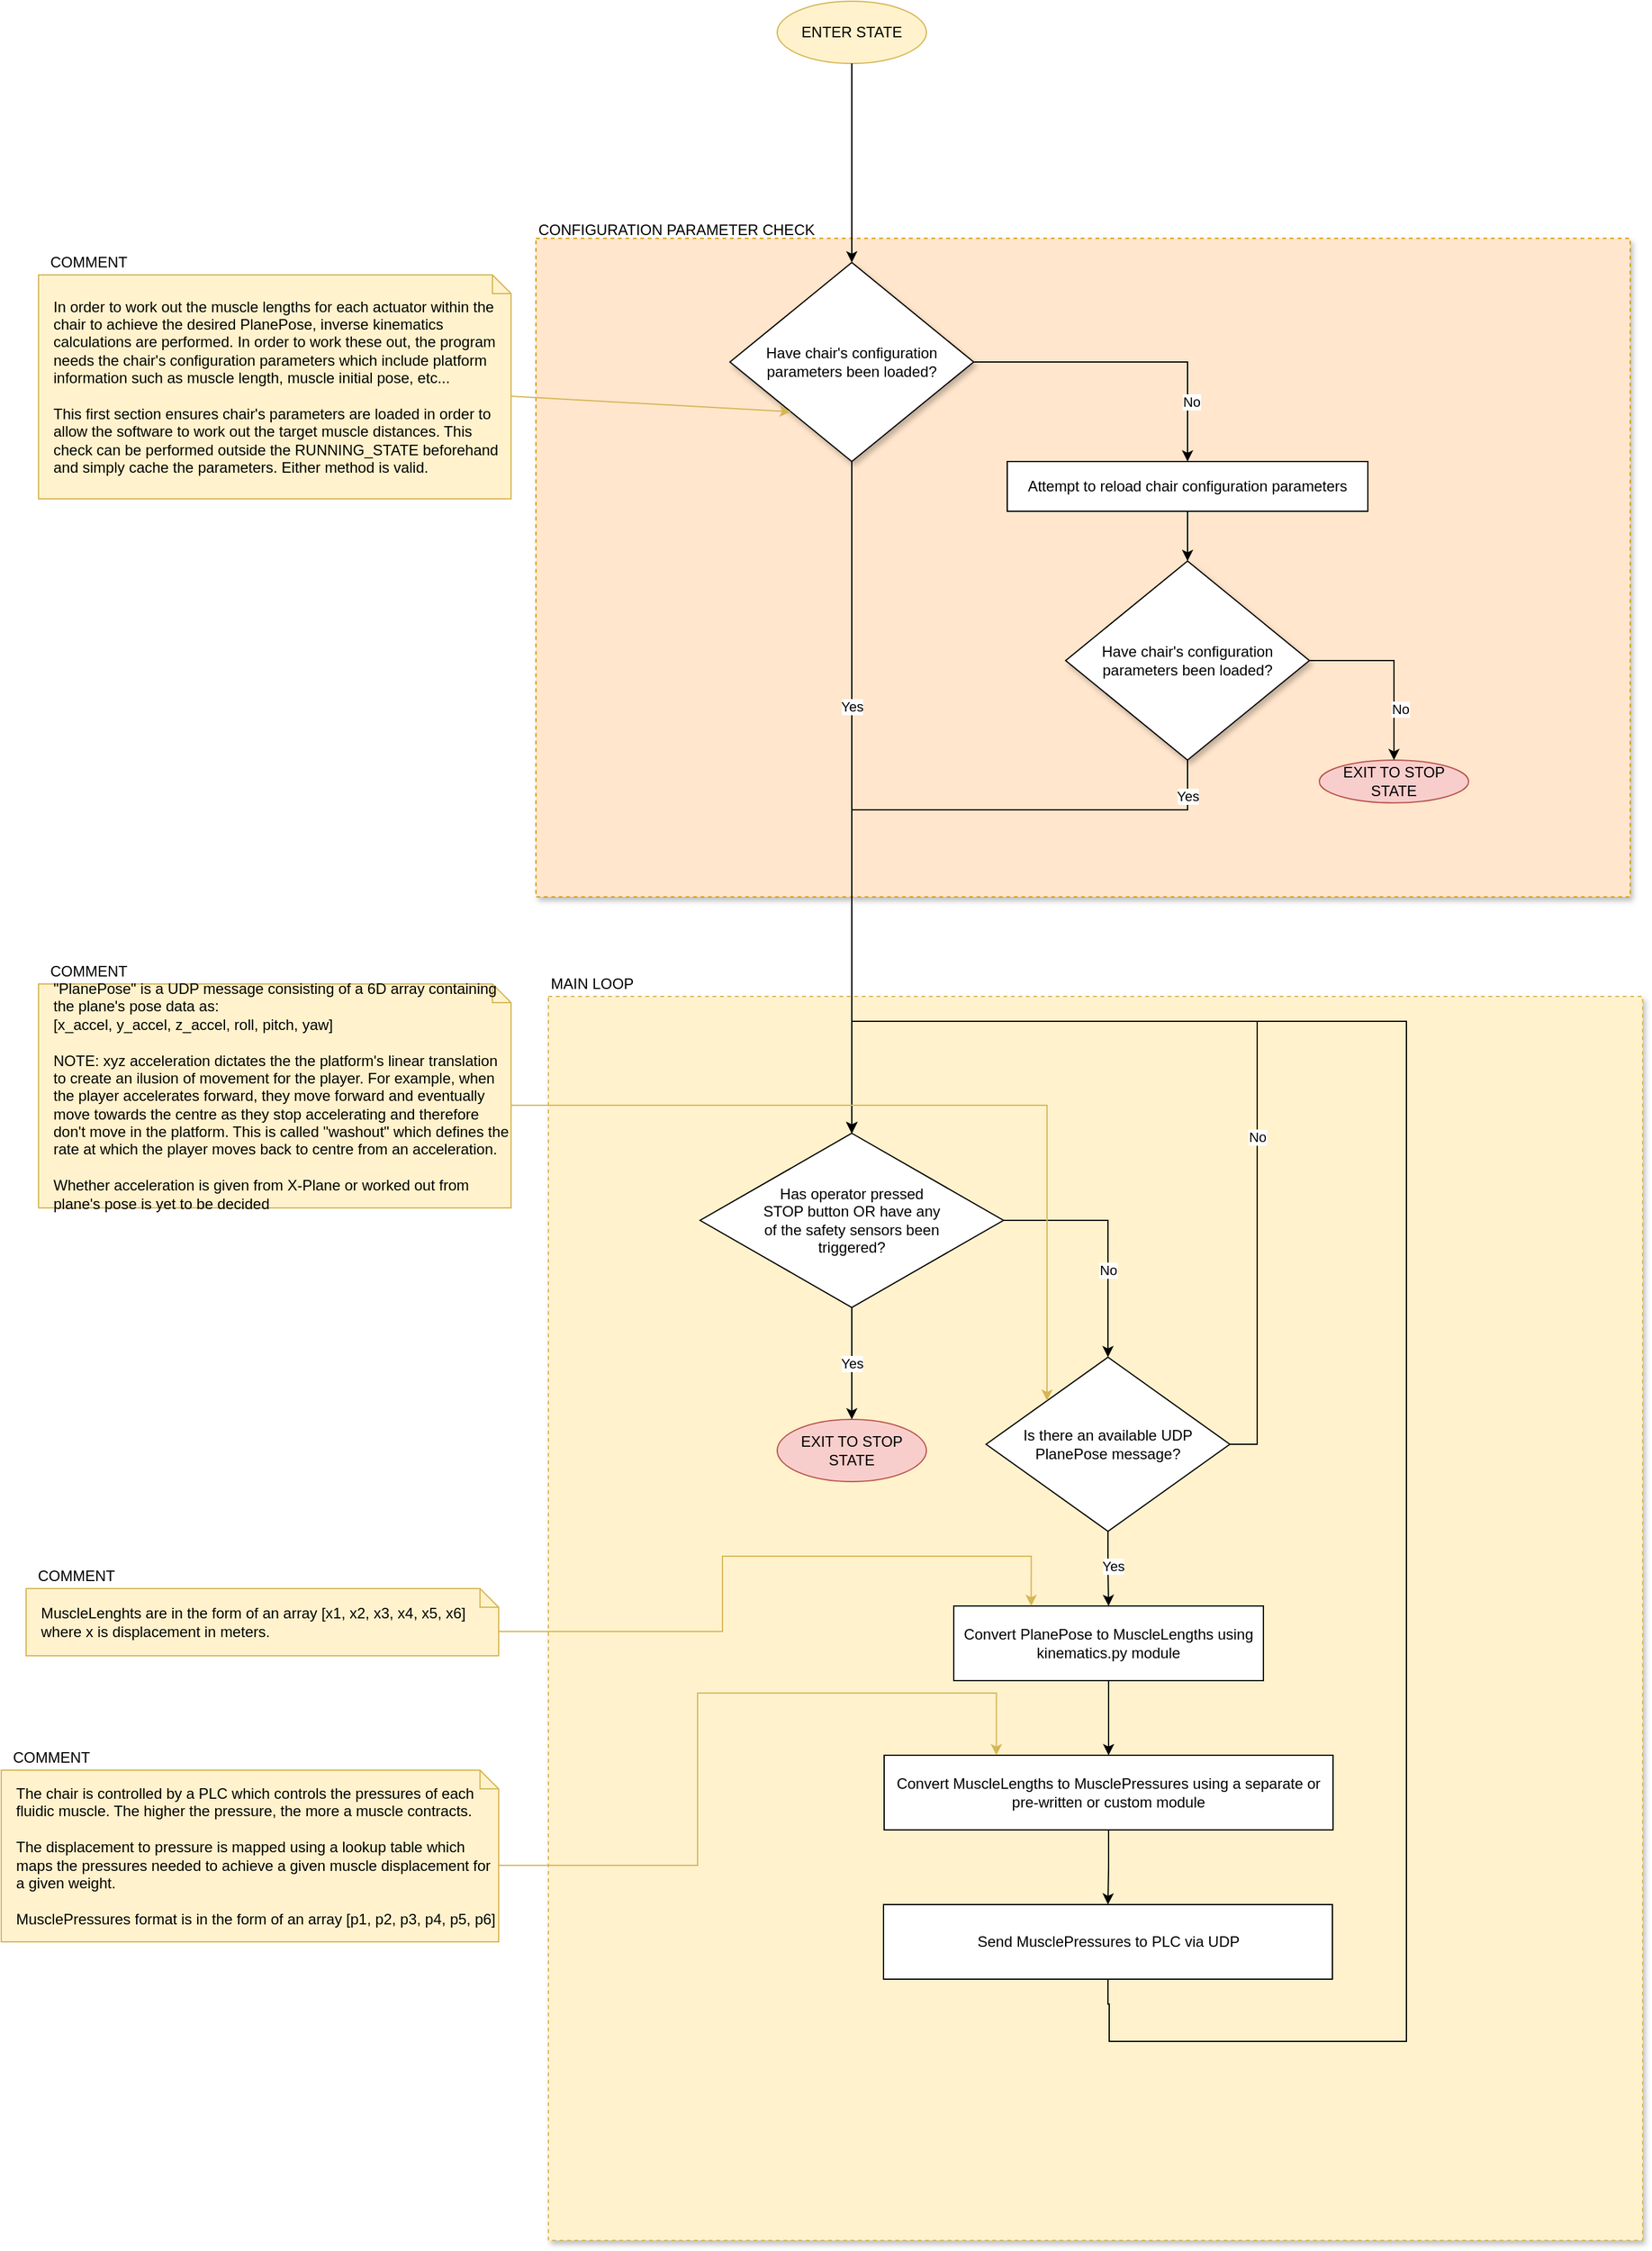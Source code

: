 <mxfile version="13.9.9" type="device"><diagram id="yDqbvoxQ-KwT4kxnPS0H" name="Page-1"><mxGraphModel dx="2640" dy="2481" grid="1" gridSize="10" guides="1" tooltips="1" connect="1" arrows="1" fold="1" page="1" pageScale="1" pageWidth="827" pageHeight="1169" math="0" shadow="0"><root><mxCell id="0"/><mxCell id="1" parent="0"/><mxCell id="LP8kfnl52lesQMISlr4k-54" value="a" style="rounded=0;whiteSpace=wrap;html=1;shadow=1;dashed=1;fillColor=#fff2cc;strokeColor=#d6b656;" parent="1" vertex="1"><mxGeometry x="170" y="630" width="880" height="1000" as="geometry"/></mxCell><mxCell id="LP8kfnl52lesQMISlr4k-45" value="" style="group;" parent="1" vertex="1" connectable="0"><mxGeometry x="150" width="890" height="550" as="geometry"/></mxCell><mxCell id="LP8kfnl52lesQMISlr4k-42" value="" style="rounded=0;whiteSpace=wrap;html=1;shadow=1;dashed=1;fillColor=#ffe6cc;strokeColor=#d79b00;" parent="LP8kfnl52lesQMISlr4k-45" vertex="1"><mxGeometry x="10" y="20.625" width="880" height="529.375" as="geometry"/></mxCell><mxCell id="LP8kfnl52lesQMISlr4k-43" value="CONFIGURATION PARAMETER CHECK" style="text;html=1;strokeColor=none;fillColor=none;align=left;verticalAlign=middle;whiteSpace=wrap;rounded=0;shadow=1;dashed=1;" parent="LP8kfnl52lesQMISlr4k-45" vertex="1"><mxGeometry x="10" y="6.875" width="250" height="13.75" as="geometry"/></mxCell><mxCell id="LP8kfnl52lesQMISlr4k-3" value="EXIT TO STOP STATE" style="ellipse;whiteSpace=wrap;html=1;fillColor=#f8cecc;strokeColor=#b85450;" parent="LP8kfnl52lesQMISlr4k-45" vertex="1"><mxGeometry x="640" y="440.005" width="120" height="34.375" as="geometry"/></mxCell><mxCell id="LP8kfnl52lesQMISlr4k-4" value="Yes" style="edgeStyle=orthogonalEdgeStyle;rounded=0;orthogonalLoop=1;jettySize=auto;html=1;" parent="1" source="LP8kfnl52lesQMISlr4k-24" target="LP8kfnl52lesQMISlr4k-73" edge="1"><mxGeometry x="-0.273" relative="1" as="geometry"><mxPoint x="414" y="860" as="targetPoint"/><mxPoint as="offset"/></mxGeometry></mxCell><mxCell id="LP8kfnl52lesQMISlr4k-1" value="ENTER STATE" style="ellipse;whiteSpace=wrap;html=1;fillColor=#fff2cc;strokeColor=#d6b656;" parent="1" vertex="1"><mxGeometry x="354" y="-170" width="120" height="50" as="geometry"/></mxCell><mxCell id="LP8kfnl52lesQMISlr4k-28" style="edgeStyle=orthogonalEdgeStyle;rounded=0;orthogonalLoop=1;jettySize=auto;html=1;exitX=1;exitY=0.5;exitDx=0;exitDy=0;entryX=0.5;entryY=0;entryDx=0;entryDy=0;" parent="1" source="LP8kfnl52lesQMISlr4k-24" target="LP8kfnl52lesQMISlr4k-26" edge="1"><mxGeometry relative="1" as="geometry"><Array as="points"><mxPoint x="684" y="120"/></Array></mxGeometry></mxCell><mxCell id="LP8kfnl52lesQMISlr4k-29" value="No" style="edgeLabel;html=1;align=center;verticalAlign=middle;resizable=0;points=[];" parent="LP8kfnl52lesQMISlr4k-28" vertex="1" connectable="0"><mxGeometry x="0.615" y="3" relative="1" as="geometry"><mxPoint as="offset"/></mxGeometry></mxCell><mxCell id="LP8kfnl52lesQMISlr4k-24" value="Have chair's configuration parameters been loaded?" style="rhombus;whiteSpace=wrap;html=1;shadow=1;spacing=20;" parent="1" vertex="1"><mxGeometry x="316" y="40" width="196" height="160" as="geometry"/></mxCell><mxCell id="LP8kfnl52lesQMISlr4k-25" value="" style="edgeStyle=orthogonalEdgeStyle;rounded=0;orthogonalLoop=1;jettySize=auto;html=1;" parent="1" source="LP8kfnl52lesQMISlr4k-1" target="LP8kfnl52lesQMISlr4k-24" edge="1"><mxGeometry relative="1" as="geometry"><mxPoint x="414" y="10" as="sourcePoint"/><mxPoint x="414" y="310" as="targetPoint"/></mxGeometry></mxCell><mxCell id="LP8kfnl52lesQMISlr4k-32" value="" style="edgeStyle=orthogonalEdgeStyle;rounded=0;orthogonalLoop=1;jettySize=auto;html=1;" parent="1" source="LP8kfnl52lesQMISlr4k-26" target="LP8kfnl52lesQMISlr4k-31" edge="1"><mxGeometry relative="1" as="geometry"/></mxCell><mxCell id="LP8kfnl52lesQMISlr4k-26" value="Attempt to reload chair configuration parameters" style="rounded=0;whiteSpace=wrap;html=1;" parent="1" vertex="1"><mxGeometry x="539" y="200" width="290" height="40" as="geometry"/></mxCell><mxCell id="LP8kfnl52lesQMISlr4k-33" style="edgeStyle=orthogonalEdgeStyle;rounded=0;orthogonalLoop=1;jettySize=auto;html=1;exitX=1;exitY=0.5;exitDx=0;exitDy=0;entryX=0.5;entryY=0;entryDx=0;entryDy=0;" parent="1" source="LP8kfnl52lesQMISlr4k-31" target="LP8kfnl52lesQMISlr4k-3" edge="1"><mxGeometry relative="1" as="geometry"/></mxCell><mxCell id="LP8kfnl52lesQMISlr4k-34" value="No" style="edgeLabel;html=1;align=center;verticalAlign=middle;resizable=0;points=[];" parent="LP8kfnl52lesQMISlr4k-33" vertex="1" connectable="0"><mxGeometry x="0.447" y="5" relative="1" as="geometry"><mxPoint as="offset"/></mxGeometry></mxCell><mxCell id="LP8kfnl52lesQMISlr4k-36" value="Yes" style="edgeStyle=orthogonalEdgeStyle;rounded=0;orthogonalLoop=1;jettySize=auto;html=1;exitX=0.5;exitY=1;exitDx=0;exitDy=0;entryX=0.5;entryY=0;entryDx=0;entryDy=0;" parent="1" source="LP8kfnl52lesQMISlr4k-31" target="LP8kfnl52lesQMISlr4k-73" edge="1"><mxGeometry x="-0.9" relative="1" as="geometry"><mxPoint x="370" y="830" as="targetPoint"/><Array as="points"><mxPoint x="684" y="480"/><mxPoint x="414" y="480"/></Array><mxPoint as="offset"/></mxGeometry></mxCell><mxCell id="LP8kfnl52lesQMISlr4k-31" value="Have chair's configuration parameters been loaded?" style="rhombus;whiteSpace=wrap;html=1;shadow=1;spacing=20;" parent="1" vertex="1"><mxGeometry x="586" y="280" width="196" height="160" as="geometry"/></mxCell><mxCell id="LP8kfnl52lesQMISlr4k-37" value="" style="endArrow=classic;html=1;entryX=0;entryY=1;entryDx=0;entryDy=0;exitX=0;exitY=0;exitDx=380;exitDy=97.5;exitPerimeter=0;fillColor=#fff2cc;strokeColor=#d6b656;" parent="1" source="LP8kfnl52lesQMISlr4k-35" target="LP8kfnl52lesQMISlr4k-24" edge="1"><mxGeometry width="50" height="50" relative="1" as="geometry"><mxPoint x="190.58" y="185.72" as="sourcePoint"/><mxPoint x="289" y="200" as="targetPoint"/></mxGeometry></mxCell><mxCell id="LP8kfnl52lesQMISlr4k-39" value="" style="group" parent="1" vertex="1" connectable="0"><mxGeometry x="-240" y="600" width="380" height="200" as="geometry"/></mxCell><mxCell id="LP8kfnl52lesQMISlr4k-12" value="&quot;PlanePose&quot; is a UDP message consisting of a 6D array containing the plane's pose data as:&lt;br&gt;[x_accel, y_accel, z_accel, roll, pitch, yaw]&lt;br&gt;&lt;br&gt;NOTE: xyz acceleration dictates the the platform's linear translation to create an ilusion of movement for the player. For example, when the player accelerates forward, they move forward and eventually move towards the centre as they stop accelerating and therefore don't move in the platform. This is called &quot;washout&quot; which defines the rate at which the player moves back to centre from an acceleration.&lt;br&gt;&lt;br&gt;Whether acceleration is given from X-Plane or worked out from plane's pose is yet to be decided" style="shape=note;size=15;align=left;spacingLeft=10;html=1;whiteSpace=wrap;fillColor=#fff2cc;strokeColor=#d6b656;" parent="LP8kfnl52lesQMISlr4k-39" vertex="1"><mxGeometry y="20" width="380" height="180" as="geometry"/></mxCell><mxCell id="LP8kfnl52lesQMISlr4k-38" value="COMMENT" style="text;html=1;align=center;verticalAlign=middle;resizable=0;points=[];autosize=1;" parent="LP8kfnl52lesQMISlr4k-39" vertex="1"><mxGeometry width="80" height="20" as="geometry"/></mxCell><mxCell id="LP8kfnl52lesQMISlr4k-41" value="" style="group" parent="1" vertex="1" connectable="0"><mxGeometry x="-240" y="30" width="380" height="200" as="geometry"/></mxCell><mxCell id="LP8kfnl52lesQMISlr4k-35" value="In order to work out the muscle lengths for each actuator within the chair to achieve the desired PlanePose, inverse kinematics calculations are performed. In order to work these out, the program needs the chair's configuration parameters which include platform information such as muscle length, muscle initial pose, etc...&lt;br&gt;&lt;br&gt;This first section ensures chair's parameters are loaded in order to allow the software to work out the target muscle distances. This check can be performed outside the RUNNING_STATE beforehand and simply cache the parameters. Either method is valid." style="shape=note;size=15;align=left;spacingLeft=10;html=1;whiteSpace=wrap;fillColor=#fff2cc;strokeColor=#d6b656;" parent="LP8kfnl52lesQMISlr4k-41" vertex="1"><mxGeometry y="20" width="380" height="180" as="geometry"/></mxCell><mxCell id="LP8kfnl52lesQMISlr4k-40" value="COMMENT" style="text;html=1;align=center;verticalAlign=middle;resizable=0;points=[];autosize=1;" parent="LP8kfnl52lesQMISlr4k-41" vertex="1"><mxGeometry width="80" height="20" as="geometry"/></mxCell><mxCell id="LP8kfnl52lesQMISlr4k-55" value="MAIN LOOP" style="text;html=1;strokeColor=none;fillColor=none;align=left;verticalAlign=middle;whiteSpace=wrap;rounded=0;shadow=1;dashed=1;" parent="1" vertex="1"><mxGeometry x="170" y="610" width="159" height="20" as="geometry"/></mxCell><mxCell id="LP8kfnl52lesQMISlr4k-56" value="EXIT TO STOP STATE" style="ellipse;whiteSpace=wrap;html=1;fillColor=#f8cecc;strokeColor=#b85450;" parent="1" vertex="1"><mxGeometry x="354" y="970" width="120" height="50" as="geometry"/></mxCell><mxCell id="LP8kfnl52lesQMISlr4k-60" style="edgeStyle=orthogonalEdgeStyle;rounded=0;orthogonalLoop=1;jettySize=auto;html=1;exitX=0.5;exitY=1;exitDx=0;exitDy=0;" parent="1" source="LP8kfnl52lesQMISlr4k-8" target="LP8kfnl52lesQMISlr4k-59" edge="1"><mxGeometry x="160" y="650" as="geometry"/></mxCell><mxCell id="LP8kfnl52lesQMISlr4k-8" value="Convert PlanePose to MuscleLengths using kinematics.py module" style="rounded=0;whiteSpace=wrap;html=1;" parent="1" vertex="1"><mxGeometry x="496" y="1120" width="249" height="60" as="geometry"/></mxCell><mxCell id="LP8kfnl52lesQMISlr4k-2" value="Is there an available UDP PlanePose message?" style="rhombus;whiteSpace=wrap;html=1;spacing=20;" parent="1" vertex="1"><mxGeometry x="522" y="920" width="196" height="140" as="geometry"/></mxCell><mxCell id="LP8kfnl52lesQMISlr4k-7" style="edgeStyle=orthogonalEdgeStyle;rounded=0;orthogonalLoop=1;jettySize=auto;html=1;exitX=0.5;exitY=1;exitDx=0;exitDy=0;entryX=0.5;entryY=0;entryDx=0;entryDy=0;" parent="1" source="LP8kfnl52lesQMISlr4k-2" target="LP8kfnl52lesQMISlr4k-8" edge="1"><mxGeometry x="160" y="650" as="geometry"><mxPoint x="415" y="1119.97" as="targetPoint"/></mxGeometry></mxCell><mxCell id="LP8kfnl52lesQMISlr4k-58" value="Yes" style="edgeLabel;html=1;align=center;verticalAlign=middle;resizable=0;points=[];" parent="LP8kfnl52lesQMISlr4k-7" vertex="1" connectable="0"><mxGeometry x="-0.067" y="4" relative="1" as="geometry"><mxPoint as="offset"/></mxGeometry></mxCell><mxCell id="LP8kfnl52lesQMISlr4k-5" style="edgeStyle=orthogonalEdgeStyle;rounded=0;orthogonalLoop=1;jettySize=auto;html=1;exitX=1;exitY=0.5;exitDx=0;exitDy=0;entryX=0.5;entryY=0;entryDx=0;entryDy=0;" parent="1" source="LP8kfnl52lesQMISlr4k-2" target="LP8kfnl52lesQMISlr4k-73" edge="1"><mxGeometry x="160" y="650" as="geometry"><mxPoint x="320" y="640" as="targetPoint"/><Array as="points"><mxPoint x="740" y="990"/><mxPoint x="740" y="650"/><mxPoint x="414" y="650"/></Array></mxGeometry></mxCell><mxCell id="LP8kfnl52lesQMISlr4k-6" value="No" style="edgeLabel;html=1;align=center;verticalAlign=middle;resizable=0;points=[];" parent="LP8kfnl52lesQMISlr4k-5" vertex="1" connectable="0"><mxGeometry x="-0.356" y="6" relative="1" as="geometry"><mxPoint x="6" y="-19" as="offset"/></mxGeometry></mxCell><mxCell id="LP8kfnl52lesQMISlr4k-62" style="edgeStyle=orthogonalEdgeStyle;rounded=0;orthogonalLoop=1;jettySize=auto;html=1;exitX=0.5;exitY=1;exitDx=0;exitDy=0;" parent="1" source="LP8kfnl52lesQMISlr4k-59" target="LP8kfnl52lesQMISlr4k-63" edge="1"><mxGeometry x="160" y="650" as="geometry"><mxPoint x="620.5" y="1360" as="targetPoint"/></mxGeometry></mxCell><mxCell id="LP8kfnl52lesQMISlr4k-59" value="Convert MuscleLengths to MusclePressures using a separate or&lt;br&gt;pre-written or custom module" style="rounded=0;whiteSpace=wrap;html=1;" parent="1" vertex="1"><mxGeometry x="440" y="1240" width="361" height="60" as="geometry"/></mxCell><mxCell id="LP8kfnl52lesQMISlr4k-63" value="Send MusclePressures to PLC via UDP" style="rounded=0;whiteSpace=wrap;html=1;" parent="1" vertex="1"><mxGeometry x="439.5" y="1360" width="361" height="60" as="geometry"/></mxCell><mxCell id="LP8kfnl52lesQMISlr4k-71" style="edgeStyle=orthogonalEdgeStyle;rounded=0;orthogonalLoop=1;jettySize=auto;html=1;exitX=0.5;exitY=1;exitDx=0;exitDy=0;entryX=0.5;entryY=0;entryDx=0;entryDy=0;" parent="1" source="LP8kfnl52lesQMISlr4k-63" target="LP8kfnl52lesQMISlr4k-73" edge="1"><mxGeometry x="160" y="650" as="geometry"><mxPoint x="668" y="1169.94" as="sourcePoint"/><mxPoint x="390" y="650" as="targetPoint"/><Array as="points"><mxPoint x="620" y="1440"/><mxPoint x="621" y="1470"/><mxPoint x="860" y="1470"/><mxPoint x="860" y="650"/><mxPoint x="414" y="650"/></Array></mxGeometry></mxCell><mxCell id="LP8kfnl52lesQMISlr4k-94" value="Yes" style="edgeStyle=orthogonalEdgeStyle;rounded=0;orthogonalLoop=1;jettySize=auto;html=1;" parent="1" source="LP8kfnl52lesQMISlr4k-73" target="LP8kfnl52lesQMISlr4k-56" edge="1"><mxGeometry relative="1" as="geometry"/></mxCell><mxCell id="LP8kfnl52lesQMISlr4k-99" value="No" style="edgeStyle=orthogonalEdgeStyle;rounded=0;orthogonalLoop=1;jettySize=auto;html=1;exitX=1;exitY=0.5;exitDx=0;exitDy=0;entryX=0.5;entryY=0;entryDx=0;entryDy=0;" parent="1" source="LP8kfnl52lesQMISlr4k-73" target="LP8kfnl52lesQMISlr4k-2" edge="1"><mxGeometry x="0.278" relative="1" as="geometry"><mxPoint as="offset"/></mxGeometry></mxCell><mxCell id="LP8kfnl52lesQMISlr4k-73" value="Has operator pressed STOP button OR have any of the safety sensors been triggered?" style="rhombus;whiteSpace=wrap;html=1;spacing=50;" parent="1" vertex="1"><mxGeometry x="292" y="740" width="244" height="140" as="geometry"/></mxCell><mxCell id="LP8kfnl52lesQMISlr4k-97" style="edgeStyle=orthogonalEdgeStyle;rounded=0;orthogonalLoop=1;jettySize=auto;html=1;exitX=0;exitY=0;exitDx=380;exitDy=97.5;exitPerimeter=0;entryX=0;entryY=0;entryDx=0;entryDy=0;fillColor=#fff2cc;strokeColor=#d6b656;" parent="1" source="LP8kfnl52lesQMISlr4k-12" target="LP8kfnl52lesQMISlr4k-2" edge="1"><mxGeometry relative="1" as="geometry"/></mxCell><mxCell id="LP8kfnl52lesQMISlr4k-100" value="" style="group" parent="1" vertex="1" connectable="0"><mxGeometry x="-250" y="1240" width="380" height="150" as="geometry"/></mxCell><mxCell id="LP8kfnl52lesQMISlr4k-101" value="The chair is controlled by a PLC which controls the pressures of each fluidic muscle. The higher the pressure, the more a muscle contracts.&lt;br&gt;&lt;br&gt;The displacement to pressure is mapped using a lookup table which maps the pressures needed to achieve a given muscle displacement for a given weight.&lt;br&gt;&lt;br&gt;MusclePressures format is in the form of an array [p1, p2, p3, p4, p5, p6]" style="shape=note;size=15;align=left;spacingLeft=10;html=1;whiteSpace=wrap;fillColor=#fff2cc;strokeColor=#d6b656;" parent="LP8kfnl52lesQMISlr4k-100" vertex="1"><mxGeometry x="-20" y="12" width="400" height="138" as="geometry"/></mxCell><mxCell id="LP8kfnl52lesQMISlr4k-102" value="COMMENT" style="text;html=1;align=center;verticalAlign=middle;resizable=0;points=[];autosize=1;" parent="LP8kfnl52lesQMISlr4k-100" vertex="1"><mxGeometry x="-20" y="-8" width="80" height="20" as="geometry"/></mxCell><mxCell id="LP8kfnl52lesQMISlr4k-103" value="" style="group" parent="1" vertex="1" connectable="0"><mxGeometry x="-250" y="1100" width="380" height="60" as="geometry"/></mxCell><mxCell id="LP8kfnl52lesQMISlr4k-106" value="" style="group" parent="LP8kfnl52lesQMISlr4k-103" vertex="1" connectable="0"><mxGeometry y="-14" width="380" height="74" as="geometry"/></mxCell><mxCell id="LP8kfnl52lesQMISlr4k-104" value="MuscleLenghts are in the form of an array [x1, x2, x3, x4, x5, x6] where x is displacement in meters." style="shape=note;size=15;align=left;spacingLeft=10;html=1;whiteSpace=wrap;fillColor=#fff2cc;strokeColor=#d6b656;" parent="LP8kfnl52lesQMISlr4k-106" vertex="1"><mxGeometry y="20" width="380" height="54.0" as="geometry"/></mxCell><mxCell id="LP8kfnl52lesQMISlr4k-105" value="COMMENT" style="text;html=1;align=center;verticalAlign=middle;resizable=0;points=[];autosize=1;" parent="LP8kfnl52lesQMISlr4k-106" vertex="1"><mxGeometry width="80" height="20" as="geometry"/></mxCell><mxCell id="LP8kfnl52lesQMISlr4k-107" style="edgeStyle=orthogonalEdgeStyle;rounded=0;orthogonalLoop=1;jettySize=auto;html=1;exitX=0;exitY=0;exitDx=380;exitDy=34.5;exitPerimeter=0;entryX=0.25;entryY=0;entryDx=0;entryDy=0;fillColor=#fff2cc;strokeColor=#d6b656;" parent="1" source="LP8kfnl52lesQMISlr4k-104" target="LP8kfnl52lesQMISlr4k-8" edge="1"><mxGeometry relative="1" as="geometry"><mxPoint x="150" y="727.5" as="sourcePoint"/><mxPoint x="581.0" y="965" as="targetPoint"/><Array as="points"><mxPoint x="310" y="1141"/><mxPoint x="310" y="1080"/><mxPoint x="558" y="1080"/></Array></mxGeometry></mxCell><mxCell id="LP8kfnl52lesQMISlr4k-108" style="edgeStyle=orthogonalEdgeStyle;rounded=0;orthogonalLoop=1;jettySize=auto;html=1;exitX=0;exitY=0;exitDx=400;exitDy=76.5;exitPerimeter=0;entryX=0.25;entryY=0;entryDx=0;entryDy=0;fillColor=#fff2cc;strokeColor=#d6b656;" parent="1" source="LP8kfnl52lesQMISlr4k-101" target="LP8kfnl52lesQMISlr4k-59" edge="1"><mxGeometry relative="1" as="geometry"><mxPoint x="160" y="910.5" as="sourcePoint"/><mxPoint x="568.25" y="1130" as="targetPoint"/><Array as="points"><mxPoint x="290" y="1329"/><mxPoint x="290" y="1190"/><mxPoint x="530" y="1190"/></Array></mxGeometry></mxCell></root></mxGraphModel></diagram></mxfile>